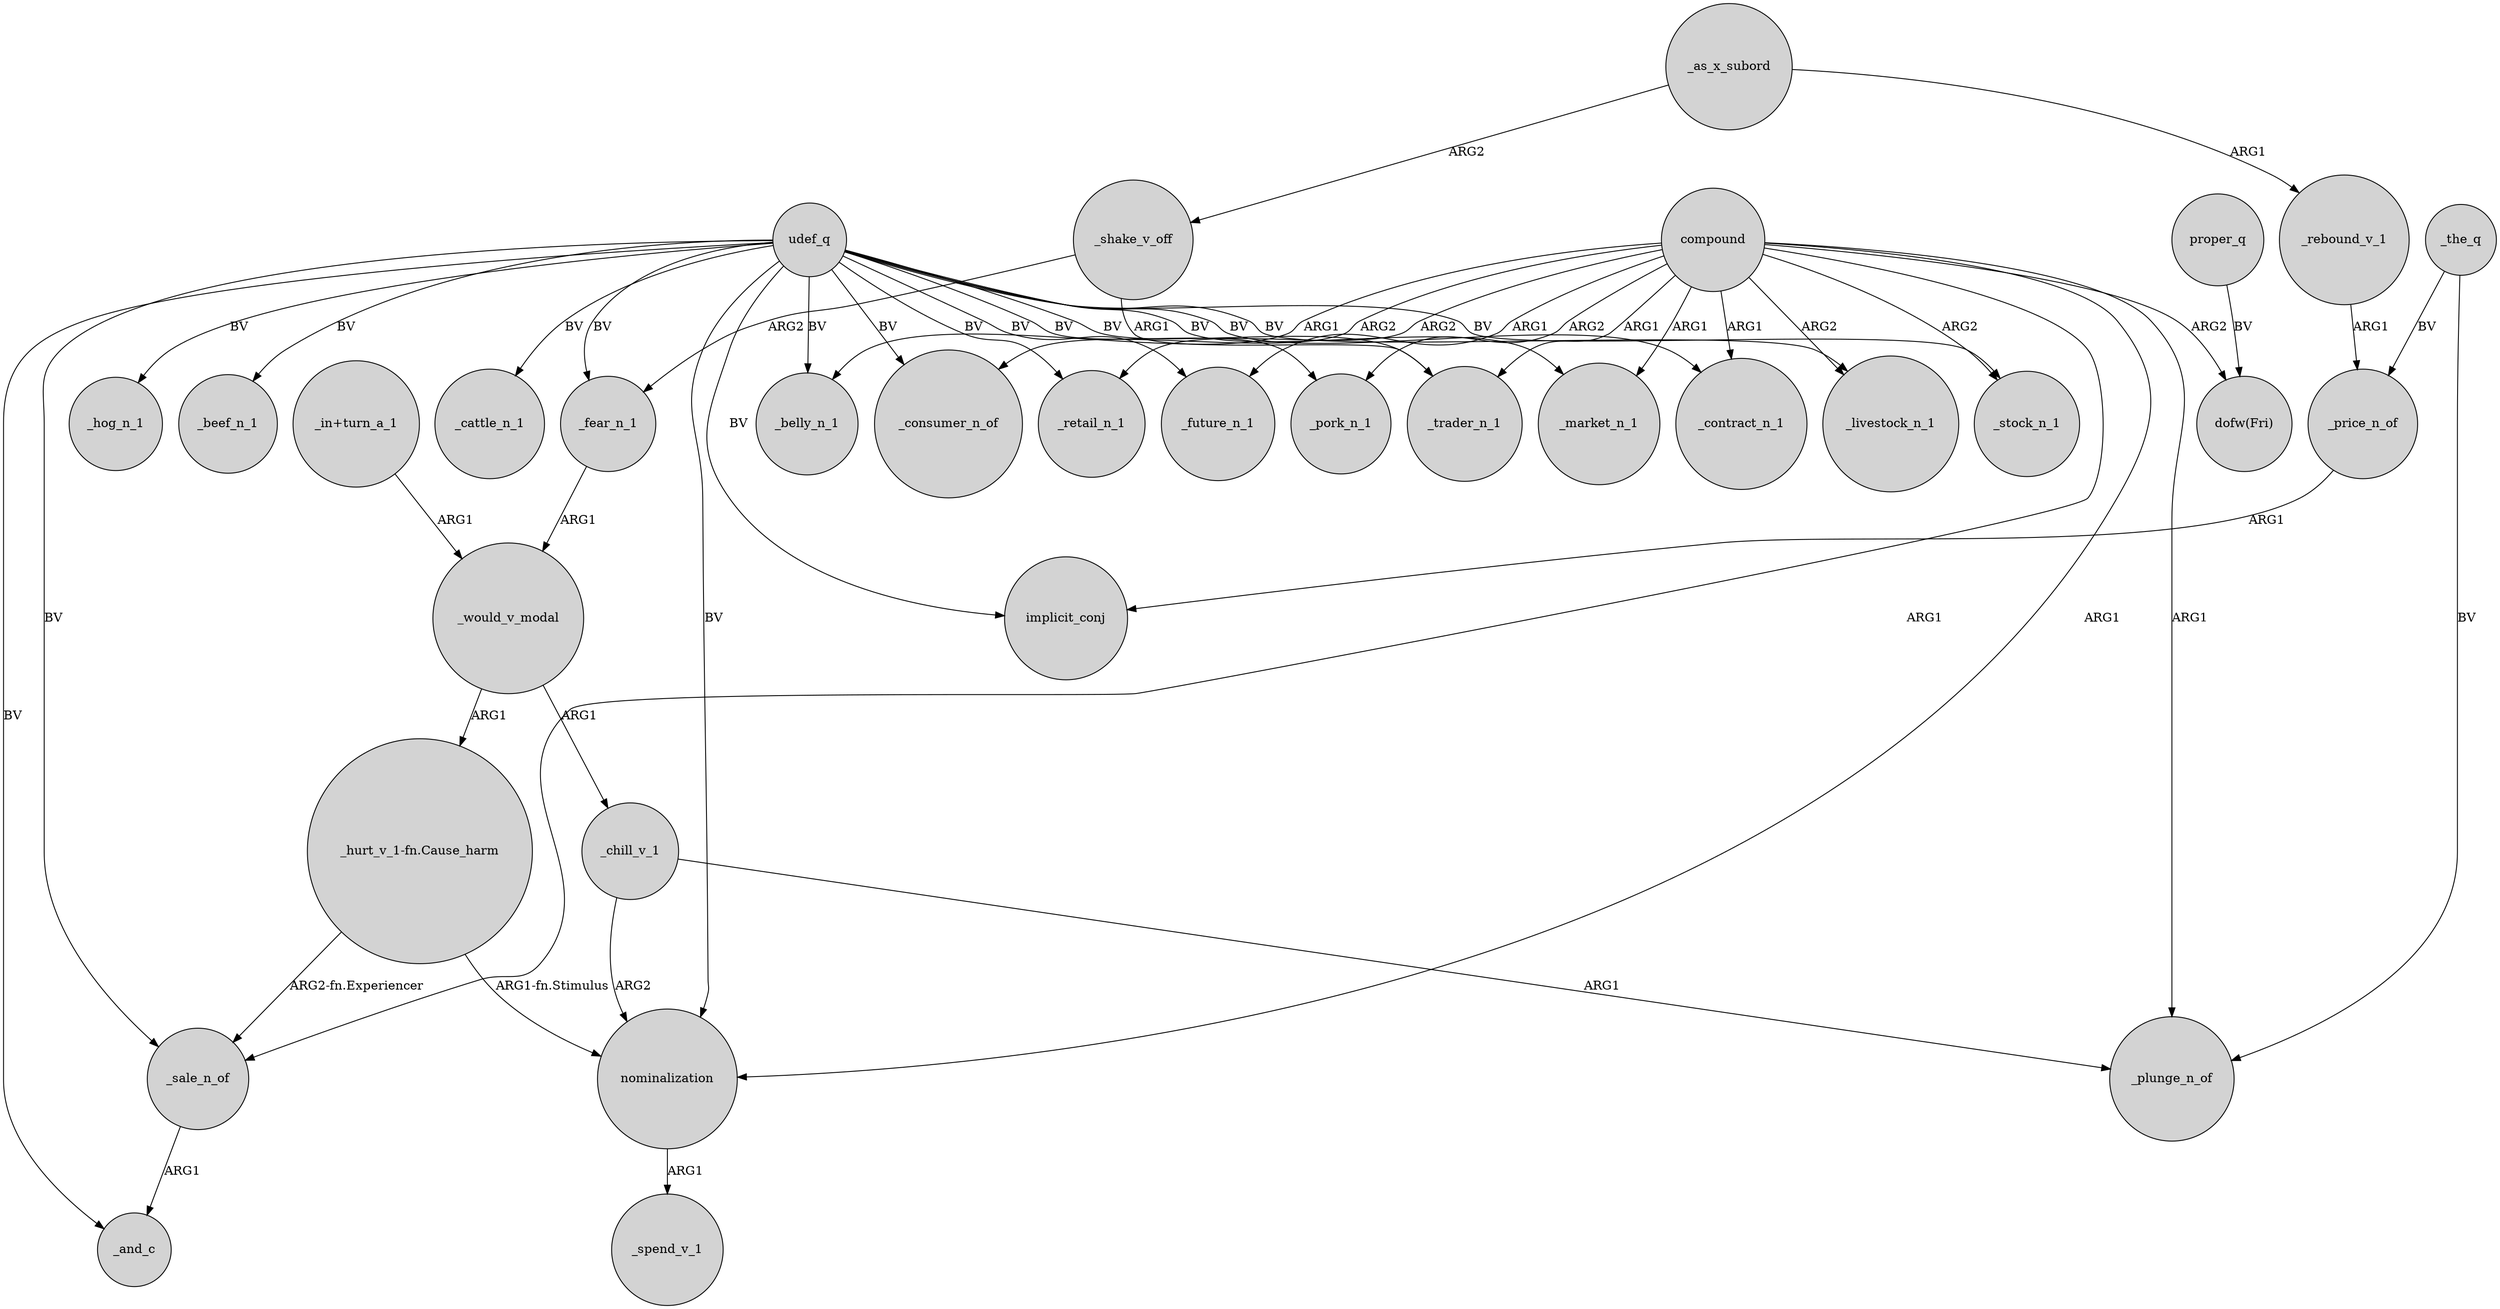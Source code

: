 digraph {
	node [shape=circle style=filled]
	_price_n_of -> implicit_conj [label=ARG1]
	"_hurt_v_1-fn.Cause_harm" -> nominalization [label="ARG1-fn.Stimulus"]
	udef_q -> _pork_n_1 [label=BV]
	proper_q -> "dofw(Fri)" [label=BV]
	compound -> _future_n_1 [label=ARG1]
	nominalization -> _spend_v_1 [label=ARG1]
	udef_q -> _hog_n_1 [label=BV]
	udef_q -> _trader_n_1 [label=BV]
	udef_q -> _belly_n_1 [label=BV]
	compound -> _retail_n_1 [label=ARG2]
	_as_x_subord -> _shake_v_off [label=ARG2]
	_shake_v_off -> _trader_n_1 [label=ARG1]
	udef_q -> _market_n_1 [label=BV]
	_the_q -> _price_n_of [label=BV]
	compound -> _contract_n_1 [label=ARG1]
	_rebound_v_1 -> _price_n_of [label=ARG1]
	udef_q -> implicit_conj [label=BV]
	compound -> _pork_n_1 [label=ARG2]
	_chill_v_1 -> _plunge_n_of [label=ARG1]
	compound -> _trader_n_1 [label=ARG1]
	udef_q -> _livestock_n_1 [label=BV]
	_shake_v_off -> _fear_n_1 [label=ARG2]
	udef_q -> _fear_n_1 [label=BV]
	_the_q -> _plunge_n_of [label=BV]
	compound -> _stock_n_1 [label=ARG2]
	"_hurt_v_1-fn.Cause_harm" -> _sale_n_of [label="ARG2-fn.Experiencer"]
	compound -> _plunge_n_of [label=ARG1]
	compound -> _livestock_n_1 [label=ARG2]
	udef_q -> _stock_n_1 [label=BV]
	_would_v_modal -> _chill_v_1 [label=ARG1]
	_chill_v_1 -> nominalization [label=ARG2]
	udef_q -> _future_n_1 [label=BV]
	udef_q -> _consumer_n_of [label=BV]
	compound -> "dofw(Fri)" [label=ARG2]
	compound -> _belly_n_1 [label=ARG1]
	udef_q -> nominalization [label=BV]
	udef_q -> _sale_n_of [label=BV]
	_sale_n_of -> _and_c [label=ARG1]
	_as_x_subord -> _rebound_v_1 [label=ARG1]
	compound -> _consumer_n_of [label=ARG2]
	udef_q -> _beef_n_1 [label=BV]
	udef_q -> _cattle_n_1 [label=BV]
	udef_q -> _retail_n_1 [label=BV]
	compound -> _market_n_1 [label=ARG1]
	_would_v_modal -> "_hurt_v_1-fn.Cause_harm" [label=ARG1]
	_fear_n_1 -> _would_v_modal [label=ARG1]
	udef_q -> _and_c [label=BV]
	udef_q -> _contract_n_1 [label=BV]
	compound -> nominalization [label=ARG1]
	compound -> _sale_n_of [label=ARG1]
	"_in+turn_a_1" -> _would_v_modal [label=ARG1]
}
